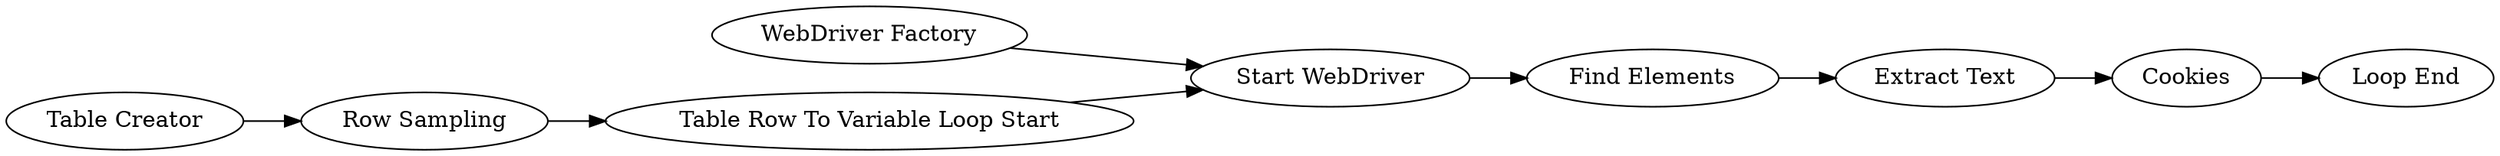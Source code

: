 digraph {
	613 [label="WebDriver Factory"]
	614 [label="Start WebDriver"]
	615 [label="Find Elements"]
	618 [label="Loop End"]
	620 [label="Table Creator"]
	621 [label="Table Row To Variable Loop Start"]
	622 [label="Extract Text"]
	623 [label=Cookies]
	624 [label="Row Sampling"]
	613 -> 614
	614 -> 615
	615 -> 622
	620 -> 624
	621 -> 614
	622 -> 623
	623 -> 618
	624 -> 621
	rankdir=LR
}
